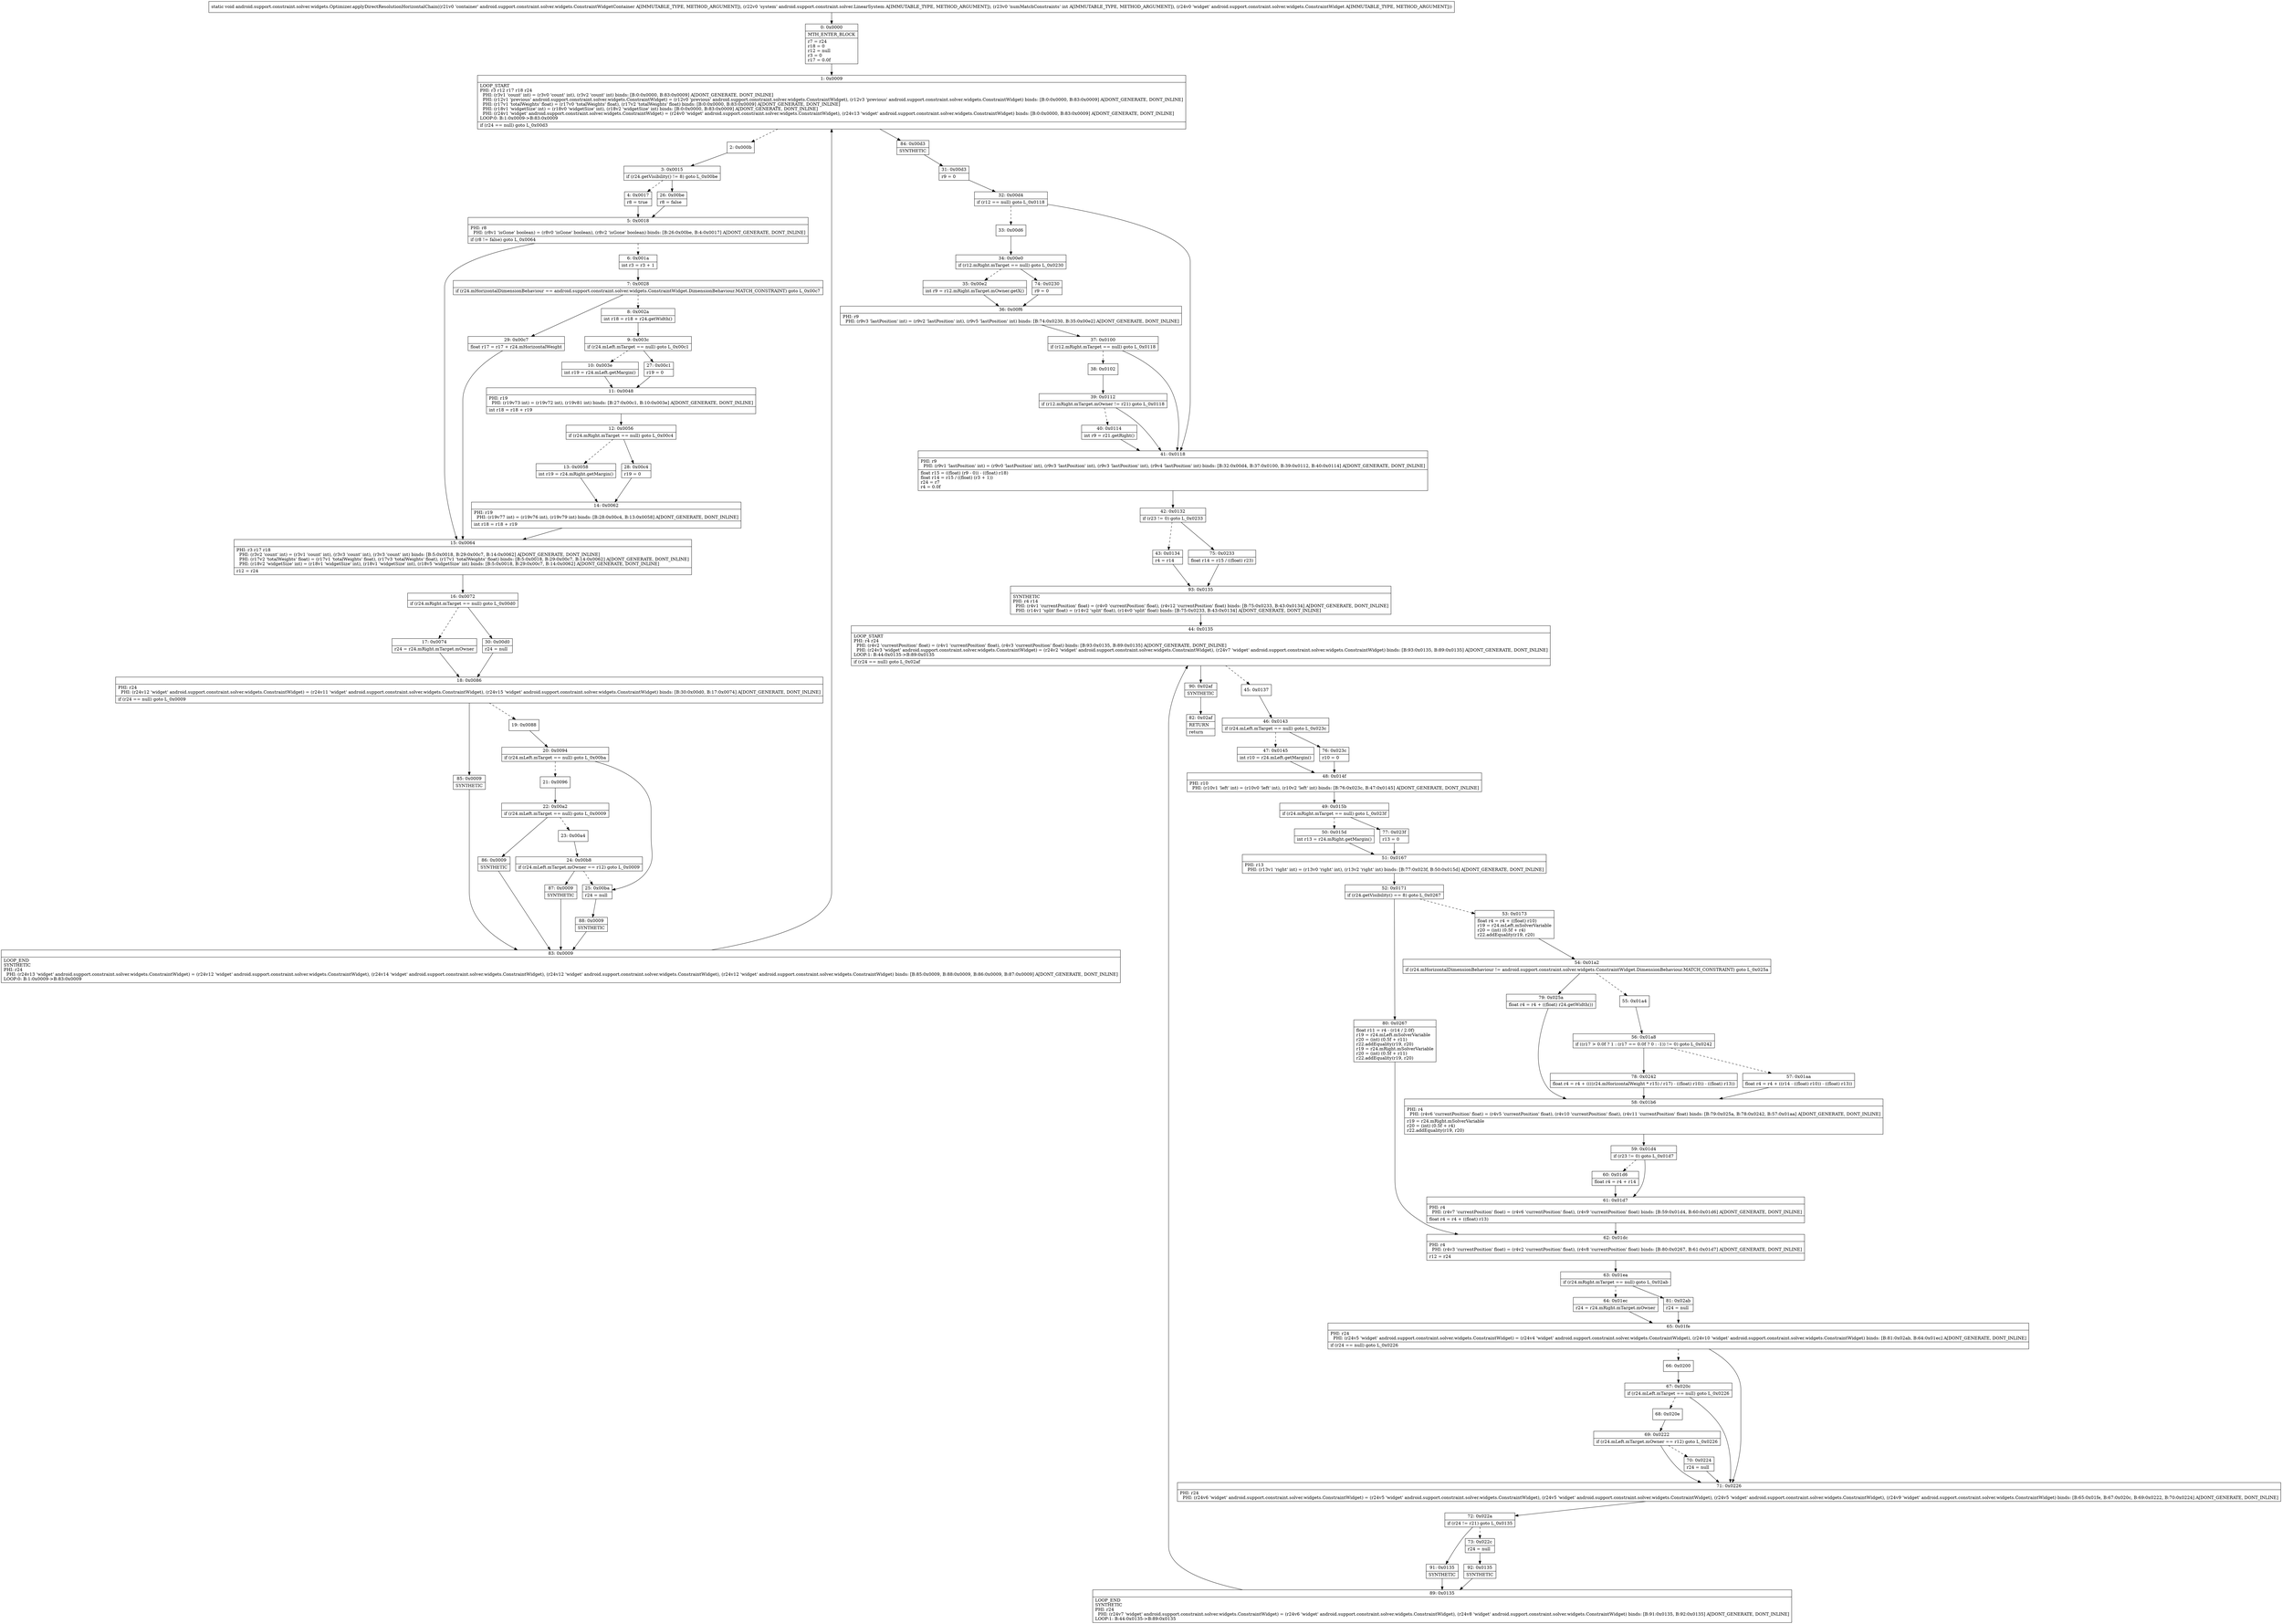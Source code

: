 digraph "CFG forandroid.support.constraint.solver.widgets.Optimizer.applyDirectResolutionHorizontalChain(Landroid\/support\/constraint\/solver\/widgets\/ConstraintWidgetContainer;Landroid\/support\/constraint\/solver\/LinearSystem;ILandroid\/support\/constraint\/solver\/widgets\/ConstraintWidget;)V" {
Node_0 [shape=record,label="{0\:\ 0x0000|MTH_ENTER_BLOCK\l|r7 = r24\lr18 = 0\lr12 = null\lr3 = 0\lr17 = 0.0f\l}"];
Node_1 [shape=record,label="{1\:\ 0x0009|LOOP_START\lPHI: r3 r12 r17 r18 r24 \l  PHI: (r3v1 'count' int) = (r3v0 'count' int), (r3v2 'count' int) binds: [B:0:0x0000, B:83:0x0009] A[DONT_GENERATE, DONT_INLINE]\l  PHI: (r12v1 'previous' android.support.constraint.solver.widgets.ConstraintWidget) = (r12v0 'previous' android.support.constraint.solver.widgets.ConstraintWidget), (r12v3 'previous' android.support.constraint.solver.widgets.ConstraintWidget) binds: [B:0:0x0000, B:83:0x0009] A[DONT_GENERATE, DONT_INLINE]\l  PHI: (r17v1 'totalWeights' float) = (r17v0 'totalWeights' float), (r17v2 'totalWeights' float) binds: [B:0:0x0000, B:83:0x0009] A[DONT_GENERATE, DONT_INLINE]\l  PHI: (r18v1 'widgetSize' int) = (r18v0 'widgetSize' int), (r18v2 'widgetSize' int) binds: [B:0:0x0000, B:83:0x0009] A[DONT_GENERATE, DONT_INLINE]\l  PHI: (r24v1 'widget' android.support.constraint.solver.widgets.ConstraintWidget) = (r24v0 'widget' android.support.constraint.solver.widgets.ConstraintWidget), (r24v13 'widget' android.support.constraint.solver.widgets.ConstraintWidget) binds: [B:0:0x0000, B:83:0x0009] A[DONT_GENERATE, DONT_INLINE]\lLOOP:0: B:1:0x0009\-\>B:83:0x0009\l|if (r24 == null) goto L_0x00d3\l}"];
Node_2 [shape=record,label="{2\:\ 0x000b}"];
Node_3 [shape=record,label="{3\:\ 0x0015|if (r24.getVisibility() != 8) goto L_0x00be\l}"];
Node_4 [shape=record,label="{4\:\ 0x0017|r8 = true\l}"];
Node_5 [shape=record,label="{5\:\ 0x0018|PHI: r8 \l  PHI: (r8v1 'isGone' boolean) = (r8v0 'isGone' boolean), (r8v2 'isGone' boolean) binds: [B:26:0x00be, B:4:0x0017] A[DONT_GENERATE, DONT_INLINE]\l|if (r8 != false) goto L_0x0064\l}"];
Node_6 [shape=record,label="{6\:\ 0x001a|int r3 = r3 + 1\l}"];
Node_7 [shape=record,label="{7\:\ 0x0028|if (r24.mHorizontalDimensionBehaviour == android.support.constraint.solver.widgets.ConstraintWidget.DimensionBehaviour.MATCH_CONSTRAINT) goto L_0x00c7\l}"];
Node_8 [shape=record,label="{8\:\ 0x002a|int r18 = r18 + r24.getWidth()\l}"];
Node_9 [shape=record,label="{9\:\ 0x003c|if (r24.mLeft.mTarget == null) goto L_0x00c1\l}"];
Node_10 [shape=record,label="{10\:\ 0x003e|int r19 = r24.mLeft.getMargin()\l}"];
Node_11 [shape=record,label="{11\:\ 0x0048|PHI: r19 \l  PHI: (r19v73 int) = (r19v72 int), (r19v81 int) binds: [B:27:0x00c1, B:10:0x003e] A[DONT_GENERATE, DONT_INLINE]\l|int r18 = r18 + r19\l}"];
Node_12 [shape=record,label="{12\:\ 0x0056|if (r24.mRight.mTarget == null) goto L_0x00c4\l}"];
Node_13 [shape=record,label="{13\:\ 0x0058|int r19 = r24.mRight.getMargin()\l}"];
Node_14 [shape=record,label="{14\:\ 0x0062|PHI: r19 \l  PHI: (r19v77 int) = (r19v76 int), (r19v79 int) binds: [B:28:0x00c4, B:13:0x0058] A[DONT_GENERATE, DONT_INLINE]\l|int r18 = r18 + r19\l}"];
Node_15 [shape=record,label="{15\:\ 0x0064|PHI: r3 r17 r18 \l  PHI: (r3v2 'count' int) = (r3v1 'count' int), (r3v3 'count' int), (r3v3 'count' int) binds: [B:5:0x0018, B:29:0x00c7, B:14:0x0062] A[DONT_GENERATE, DONT_INLINE]\l  PHI: (r17v2 'totalWeights' float) = (r17v1 'totalWeights' float), (r17v3 'totalWeights' float), (r17v1 'totalWeights' float) binds: [B:5:0x0018, B:29:0x00c7, B:14:0x0062] A[DONT_GENERATE, DONT_INLINE]\l  PHI: (r18v2 'widgetSize' int) = (r18v1 'widgetSize' int), (r18v1 'widgetSize' int), (r18v5 'widgetSize' int) binds: [B:5:0x0018, B:29:0x00c7, B:14:0x0062] A[DONT_GENERATE, DONT_INLINE]\l|r12 = r24\l}"];
Node_16 [shape=record,label="{16\:\ 0x0072|if (r24.mRight.mTarget == null) goto L_0x00d0\l}"];
Node_17 [shape=record,label="{17\:\ 0x0074|r24 = r24.mRight.mTarget.mOwner\l}"];
Node_18 [shape=record,label="{18\:\ 0x0086|PHI: r24 \l  PHI: (r24v12 'widget' android.support.constraint.solver.widgets.ConstraintWidget) = (r24v11 'widget' android.support.constraint.solver.widgets.ConstraintWidget), (r24v15 'widget' android.support.constraint.solver.widgets.ConstraintWidget) binds: [B:30:0x00d0, B:17:0x0074] A[DONT_GENERATE, DONT_INLINE]\l|if (r24 == null) goto L_0x0009\l}"];
Node_19 [shape=record,label="{19\:\ 0x0088}"];
Node_20 [shape=record,label="{20\:\ 0x0094|if (r24.mLeft.mTarget == null) goto L_0x00ba\l}"];
Node_21 [shape=record,label="{21\:\ 0x0096}"];
Node_22 [shape=record,label="{22\:\ 0x00a2|if (r24.mLeft.mTarget == null) goto L_0x0009\l}"];
Node_23 [shape=record,label="{23\:\ 0x00a4}"];
Node_24 [shape=record,label="{24\:\ 0x00b8|if (r24.mLeft.mTarget.mOwner == r12) goto L_0x0009\l}"];
Node_25 [shape=record,label="{25\:\ 0x00ba|r24 = null\l}"];
Node_26 [shape=record,label="{26\:\ 0x00be|r8 = false\l}"];
Node_27 [shape=record,label="{27\:\ 0x00c1|r19 = 0\l}"];
Node_28 [shape=record,label="{28\:\ 0x00c4|r19 = 0\l}"];
Node_29 [shape=record,label="{29\:\ 0x00c7|float r17 = r17 + r24.mHorizontalWeight\l}"];
Node_30 [shape=record,label="{30\:\ 0x00d0|r24 = null\l}"];
Node_31 [shape=record,label="{31\:\ 0x00d3|r9 = 0\l}"];
Node_32 [shape=record,label="{32\:\ 0x00d4|if (r12 == null) goto L_0x0118\l}"];
Node_33 [shape=record,label="{33\:\ 0x00d6}"];
Node_34 [shape=record,label="{34\:\ 0x00e0|if (r12.mRight.mTarget == null) goto L_0x0230\l}"];
Node_35 [shape=record,label="{35\:\ 0x00e2|int r9 = r12.mRight.mTarget.mOwner.getX()\l}"];
Node_36 [shape=record,label="{36\:\ 0x00f6|PHI: r9 \l  PHI: (r9v3 'lastPosition' int) = (r9v2 'lastPosition' int), (r9v5 'lastPosition' int) binds: [B:74:0x0230, B:35:0x00e2] A[DONT_GENERATE, DONT_INLINE]\l}"];
Node_37 [shape=record,label="{37\:\ 0x0100|if (r12.mRight.mTarget == null) goto L_0x0118\l}"];
Node_38 [shape=record,label="{38\:\ 0x0102}"];
Node_39 [shape=record,label="{39\:\ 0x0112|if (r12.mRight.mTarget.mOwner != r21) goto L_0x0118\l}"];
Node_40 [shape=record,label="{40\:\ 0x0114|int r9 = r21.getRight()\l}"];
Node_41 [shape=record,label="{41\:\ 0x0118|PHI: r9 \l  PHI: (r9v1 'lastPosition' int) = (r9v0 'lastPosition' int), (r9v3 'lastPosition' int), (r9v3 'lastPosition' int), (r9v4 'lastPosition' int) binds: [B:32:0x00d4, B:37:0x0100, B:39:0x0112, B:40:0x0114] A[DONT_GENERATE, DONT_INLINE]\l|float r15 = ((float) (r9 \- 0)) \- ((float) r18)\lfloat r14 = r15 \/ ((float) (r3 + 1))\lr24 = r7\lr4 = 0.0f\l}"];
Node_42 [shape=record,label="{42\:\ 0x0132|if (r23 != 0) goto L_0x0233\l}"];
Node_43 [shape=record,label="{43\:\ 0x0134|r4 = r14\l}"];
Node_44 [shape=record,label="{44\:\ 0x0135|LOOP_START\lPHI: r4 r24 \l  PHI: (r4v2 'currentPosition' float) = (r4v1 'currentPosition' float), (r4v3 'currentPosition' float) binds: [B:93:0x0135, B:89:0x0135] A[DONT_GENERATE, DONT_INLINE]\l  PHI: (r24v3 'widget' android.support.constraint.solver.widgets.ConstraintWidget) = (r24v2 'widget' android.support.constraint.solver.widgets.ConstraintWidget), (r24v7 'widget' android.support.constraint.solver.widgets.ConstraintWidget) binds: [B:93:0x0135, B:89:0x0135] A[DONT_GENERATE, DONT_INLINE]\lLOOP:1: B:44:0x0135\-\>B:89:0x0135\l|if (r24 == null) goto L_0x02af\l}"];
Node_45 [shape=record,label="{45\:\ 0x0137}"];
Node_46 [shape=record,label="{46\:\ 0x0143|if (r24.mLeft.mTarget == null) goto L_0x023c\l}"];
Node_47 [shape=record,label="{47\:\ 0x0145|int r10 = r24.mLeft.getMargin()\l}"];
Node_48 [shape=record,label="{48\:\ 0x014f|PHI: r10 \l  PHI: (r10v1 'left' int) = (r10v0 'left' int), (r10v2 'left' int) binds: [B:76:0x023c, B:47:0x0145] A[DONT_GENERATE, DONT_INLINE]\l}"];
Node_49 [shape=record,label="{49\:\ 0x015b|if (r24.mRight.mTarget == null) goto L_0x023f\l}"];
Node_50 [shape=record,label="{50\:\ 0x015d|int r13 = r24.mRight.getMargin()\l}"];
Node_51 [shape=record,label="{51\:\ 0x0167|PHI: r13 \l  PHI: (r13v1 'right' int) = (r13v0 'right' int), (r13v2 'right' int) binds: [B:77:0x023f, B:50:0x015d] A[DONT_GENERATE, DONT_INLINE]\l}"];
Node_52 [shape=record,label="{52\:\ 0x0171|if (r24.getVisibility() == 8) goto L_0x0267\l}"];
Node_53 [shape=record,label="{53\:\ 0x0173|float r4 = r4 + ((float) r10)\lr19 = r24.mLeft.mSolverVariable\lr20 = (int) (0.5f + r4)\lr22.addEquality(r19, r20)\l}"];
Node_54 [shape=record,label="{54\:\ 0x01a2|if (r24.mHorizontalDimensionBehaviour != android.support.constraint.solver.widgets.ConstraintWidget.DimensionBehaviour.MATCH_CONSTRAINT) goto L_0x025a\l}"];
Node_55 [shape=record,label="{55\:\ 0x01a4}"];
Node_56 [shape=record,label="{56\:\ 0x01a8|if ((r17 \> 0.0f ? 1 : (r17 == 0.0f ? 0 : \-1)) != 0) goto L_0x0242\l}"];
Node_57 [shape=record,label="{57\:\ 0x01aa|float r4 = r4 + ((r14 \- ((float) r10)) \- ((float) r13))\l}"];
Node_58 [shape=record,label="{58\:\ 0x01b6|PHI: r4 \l  PHI: (r4v6 'currentPosition' float) = (r4v5 'currentPosition' float), (r4v10 'currentPosition' float), (r4v11 'currentPosition' float) binds: [B:79:0x025a, B:78:0x0242, B:57:0x01aa] A[DONT_GENERATE, DONT_INLINE]\l|r19 = r24.mRight.mSolverVariable\lr20 = (int) (0.5f + r4)\lr22.addEquality(r19, r20)\l}"];
Node_59 [shape=record,label="{59\:\ 0x01d4|if (r23 != 0) goto L_0x01d7\l}"];
Node_60 [shape=record,label="{60\:\ 0x01d6|float r4 = r4 + r14\l}"];
Node_61 [shape=record,label="{61\:\ 0x01d7|PHI: r4 \l  PHI: (r4v7 'currentPosition' float) = (r4v6 'currentPosition' float), (r4v9 'currentPosition' float) binds: [B:59:0x01d4, B:60:0x01d6] A[DONT_GENERATE, DONT_INLINE]\l|float r4 = r4 + ((float) r13)\l}"];
Node_62 [shape=record,label="{62\:\ 0x01dc|PHI: r4 \l  PHI: (r4v3 'currentPosition' float) = (r4v2 'currentPosition' float), (r4v8 'currentPosition' float) binds: [B:80:0x0267, B:61:0x01d7] A[DONT_GENERATE, DONT_INLINE]\l|r12 = r24\l}"];
Node_63 [shape=record,label="{63\:\ 0x01ea|if (r24.mRight.mTarget == null) goto L_0x02ab\l}"];
Node_64 [shape=record,label="{64\:\ 0x01ec|r24 = r24.mRight.mTarget.mOwner\l}"];
Node_65 [shape=record,label="{65\:\ 0x01fe|PHI: r24 \l  PHI: (r24v5 'widget' android.support.constraint.solver.widgets.ConstraintWidget) = (r24v4 'widget' android.support.constraint.solver.widgets.ConstraintWidget), (r24v10 'widget' android.support.constraint.solver.widgets.ConstraintWidget) binds: [B:81:0x02ab, B:64:0x01ec] A[DONT_GENERATE, DONT_INLINE]\l|if (r24 == null) goto L_0x0226\l}"];
Node_66 [shape=record,label="{66\:\ 0x0200}"];
Node_67 [shape=record,label="{67\:\ 0x020c|if (r24.mLeft.mTarget == null) goto L_0x0226\l}"];
Node_68 [shape=record,label="{68\:\ 0x020e}"];
Node_69 [shape=record,label="{69\:\ 0x0222|if (r24.mLeft.mTarget.mOwner == r12) goto L_0x0226\l}"];
Node_70 [shape=record,label="{70\:\ 0x0224|r24 = null\l}"];
Node_71 [shape=record,label="{71\:\ 0x0226|PHI: r24 \l  PHI: (r24v6 'widget' android.support.constraint.solver.widgets.ConstraintWidget) = (r24v5 'widget' android.support.constraint.solver.widgets.ConstraintWidget), (r24v5 'widget' android.support.constraint.solver.widgets.ConstraintWidget), (r24v5 'widget' android.support.constraint.solver.widgets.ConstraintWidget), (r24v9 'widget' android.support.constraint.solver.widgets.ConstraintWidget) binds: [B:65:0x01fe, B:67:0x020c, B:69:0x0222, B:70:0x0224] A[DONT_GENERATE, DONT_INLINE]\l}"];
Node_72 [shape=record,label="{72\:\ 0x022a|if (r24 != r21) goto L_0x0135\l}"];
Node_73 [shape=record,label="{73\:\ 0x022c|r24 = null\l}"];
Node_74 [shape=record,label="{74\:\ 0x0230|r9 = 0\l}"];
Node_75 [shape=record,label="{75\:\ 0x0233|float r14 = r15 \/ ((float) r23)\l}"];
Node_76 [shape=record,label="{76\:\ 0x023c|r10 = 0\l}"];
Node_77 [shape=record,label="{77\:\ 0x023f|r13 = 0\l}"];
Node_78 [shape=record,label="{78\:\ 0x0242|float r4 = r4 + ((((r24.mHorizontalWeight * r15) \/ r17) \- ((float) r10)) \- ((float) r13))\l}"];
Node_79 [shape=record,label="{79\:\ 0x025a|float r4 = r4 + ((float) r24.getWidth())\l}"];
Node_80 [shape=record,label="{80\:\ 0x0267|float r11 = r4 \- (r14 \/ 2.0f)\lr19 = r24.mLeft.mSolverVariable\lr20 = (int) (0.5f + r11)\lr22.addEquality(r19, r20)\lr19 = r24.mRight.mSolverVariable\lr20 = (int) (0.5f + r11)\lr22.addEquality(r19, r20)\l}"];
Node_81 [shape=record,label="{81\:\ 0x02ab|r24 = null\l}"];
Node_82 [shape=record,label="{82\:\ 0x02af|RETURN\l|return\l}"];
Node_83 [shape=record,label="{83\:\ 0x0009|LOOP_END\lSYNTHETIC\lPHI: r24 \l  PHI: (r24v13 'widget' android.support.constraint.solver.widgets.ConstraintWidget) = (r24v12 'widget' android.support.constraint.solver.widgets.ConstraintWidget), (r24v14 'widget' android.support.constraint.solver.widgets.ConstraintWidget), (r24v12 'widget' android.support.constraint.solver.widgets.ConstraintWidget), (r24v12 'widget' android.support.constraint.solver.widgets.ConstraintWidget) binds: [B:85:0x0009, B:88:0x0009, B:86:0x0009, B:87:0x0009] A[DONT_GENERATE, DONT_INLINE]\lLOOP:0: B:1:0x0009\-\>B:83:0x0009\l}"];
Node_84 [shape=record,label="{84\:\ 0x00d3|SYNTHETIC\l}"];
Node_85 [shape=record,label="{85\:\ 0x0009|SYNTHETIC\l}"];
Node_86 [shape=record,label="{86\:\ 0x0009|SYNTHETIC\l}"];
Node_87 [shape=record,label="{87\:\ 0x0009|SYNTHETIC\l}"];
Node_88 [shape=record,label="{88\:\ 0x0009|SYNTHETIC\l}"];
Node_89 [shape=record,label="{89\:\ 0x0135|LOOP_END\lSYNTHETIC\lPHI: r24 \l  PHI: (r24v7 'widget' android.support.constraint.solver.widgets.ConstraintWidget) = (r24v6 'widget' android.support.constraint.solver.widgets.ConstraintWidget), (r24v8 'widget' android.support.constraint.solver.widgets.ConstraintWidget) binds: [B:91:0x0135, B:92:0x0135] A[DONT_GENERATE, DONT_INLINE]\lLOOP:1: B:44:0x0135\-\>B:89:0x0135\l}"];
Node_90 [shape=record,label="{90\:\ 0x02af|SYNTHETIC\l}"];
Node_91 [shape=record,label="{91\:\ 0x0135|SYNTHETIC\l}"];
Node_92 [shape=record,label="{92\:\ 0x0135|SYNTHETIC\l}"];
Node_93 [shape=record,label="{93\:\ 0x0135|SYNTHETIC\lPHI: r4 r14 \l  PHI: (r4v1 'currentPosition' float) = (r4v0 'currentPosition' float), (r4v12 'currentPosition' float) binds: [B:75:0x0233, B:43:0x0134] A[DONT_GENERATE, DONT_INLINE]\l  PHI: (r14v1 'split' float) = (r14v2 'split' float), (r14v0 'split' float) binds: [B:75:0x0233, B:43:0x0134] A[DONT_GENERATE, DONT_INLINE]\l}"];
MethodNode[shape=record,label="{static void android.support.constraint.solver.widgets.Optimizer.applyDirectResolutionHorizontalChain((r21v0 'container' android.support.constraint.solver.widgets.ConstraintWidgetContainer A[IMMUTABLE_TYPE, METHOD_ARGUMENT]), (r22v0 'system' android.support.constraint.solver.LinearSystem A[IMMUTABLE_TYPE, METHOD_ARGUMENT]), (r23v0 'numMatchConstraints' int A[IMMUTABLE_TYPE, METHOD_ARGUMENT]), (r24v0 'widget' android.support.constraint.solver.widgets.ConstraintWidget A[IMMUTABLE_TYPE, METHOD_ARGUMENT])) }"];
MethodNode -> Node_0;
Node_0 -> Node_1;
Node_1 -> Node_2[style=dashed];
Node_1 -> Node_84;
Node_2 -> Node_3;
Node_3 -> Node_4[style=dashed];
Node_3 -> Node_26;
Node_4 -> Node_5;
Node_5 -> Node_6[style=dashed];
Node_5 -> Node_15;
Node_6 -> Node_7;
Node_7 -> Node_8[style=dashed];
Node_7 -> Node_29;
Node_8 -> Node_9;
Node_9 -> Node_10[style=dashed];
Node_9 -> Node_27;
Node_10 -> Node_11;
Node_11 -> Node_12;
Node_12 -> Node_13[style=dashed];
Node_12 -> Node_28;
Node_13 -> Node_14;
Node_14 -> Node_15;
Node_15 -> Node_16;
Node_16 -> Node_17[style=dashed];
Node_16 -> Node_30;
Node_17 -> Node_18;
Node_18 -> Node_19[style=dashed];
Node_18 -> Node_85;
Node_19 -> Node_20;
Node_20 -> Node_21[style=dashed];
Node_20 -> Node_25;
Node_21 -> Node_22;
Node_22 -> Node_23[style=dashed];
Node_22 -> Node_86;
Node_23 -> Node_24;
Node_24 -> Node_25[style=dashed];
Node_24 -> Node_87;
Node_25 -> Node_88;
Node_26 -> Node_5;
Node_27 -> Node_11;
Node_28 -> Node_14;
Node_29 -> Node_15;
Node_30 -> Node_18;
Node_31 -> Node_32;
Node_32 -> Node_33[style=dashed];
Node_32 -> Node_41;
Node_33 -> Node_34;
Node_34 -> Node_35[style=dashed];
Node_34 -> Node_74;
Node_35 -> Node_36;
Node_36 -> Node_37;
Node_37 -> Node_38[style=dashed];
Node_37 -> Node_41;
Node_38 -> Node_39;
Node_39 -> Node_40[style=dashed];
Node_39 -> Node_41;
Node_40 -> Node_41;
Node_41 -> Node_42;
Node_42 -> Node_43[style=dashed];
Node_42 -> Node_75;
Node_43 -> Node_93;
Node_44 -> Node_45[style=dashed];
Node_44 -> Node_90;
Node_45 -> Node_46;
Node_46 -> Node_47[style=dashed];
Node_46 -> Node_76;
Node_47 -> Node_48;
Node_48 -> Node_49;
Node_49 -> Node_50[style=dashed];
Node_49 -> Node_77;
Node_50 -> Node_51;
Node_51 -> Node_52;
Node_52 -> Node_53[style=dashed];
Node_52 -> Node_80;
Node_53 -> Node_54;
Node_54 -> Node_55[style=dashed];
Node_54 -> Node_79;
Node_55 -> Node_56;
Node_56 -> Node_57[style=dashed];
Node_56 -> Node_78;
Node_57 -> Node_58;
Node_58 -> Node_59;
Node_59 -> Node_60[style=dashed];
Node_59 -> Node_61;
Node_60 -> Node_61;
Node_61 -> Node_62;
Node_62 -> Node_63;
Node_63 -> Node_64[style=dashed];
Node_63 -> Node_81;
Node_64 -> Node_65;
Node_65 -> Node_66[style=dashed];
Node_65 -> Node_71;
Node_66 -> Node_67;
Node_67 -> Node_68[style=dashed];
Node_67 -> Node_71;
Node_68 -> Node_69;
Node_69 -> Node_70[style=dashed];
Node_69 -> Node_71;
Node_70 -> Node_71;
Node_71 -> Node_72;
Node_72 -> Node_73[style=dashed];
Node_72 -> Node_91;
Node_73 -> Node_92;
Node_74 -> Node_36;
Node_75 -> Node_93;
Node_76 -> Node_48;
Node_77 -> Node_51;
Node_78 -> Node_58;
Node_79 -> Node_58;
Node_80 -> Node_62;
Node_81 -> Node_65;
Node_83 -> Node_1;
Node_84 -> Node_31;
Node_85 -> Node_83;
Node_86 -> Node_83;
Node_87 -> Node_83;
Node_88 -> Node_83;
Node_89 -> Node_44;
Node_90 -> Node_82;
Node_91 -> Node_89;
Node_92 -> Node_89;
Node_93 -> Node_44;
}

